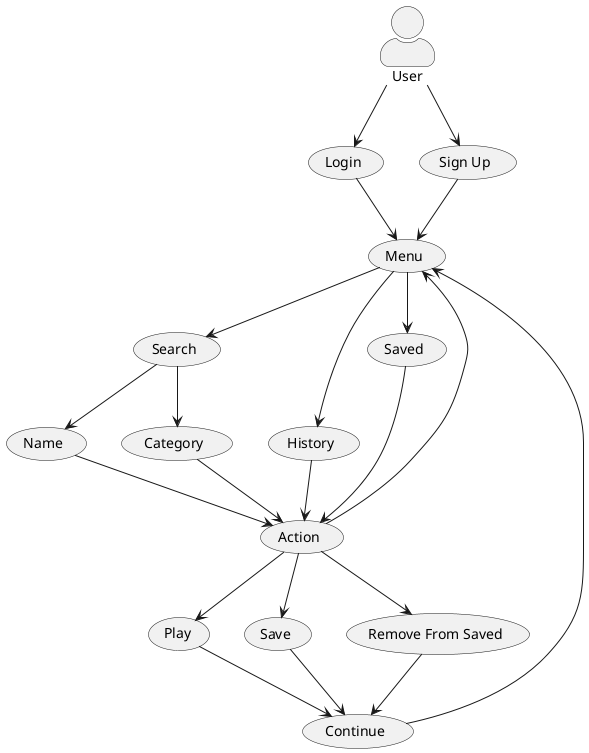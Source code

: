 @startuml
'https://plantuml.com/use-case-diagram


skinparam actorStyle awesome
:User: --> (Login)
:User: --> (Sign Up)
(Sign Up) --> (Menu)
(Login) --> (Menu)
(Menu) --> (Search)
(Menu) --> (History)
(Menu) --> (Saved)
(Search) --> (Name)
(Search) --> (Category)
(Name) --> (Action)
(Category) --> (Action)
(History) --> (Action)
(Saved) --> (Action)
(Action) --> (Play)
(Action) --> (Save)
(Action) --> (Remove From Saved)
(Action) --> (Menu)
(Play) --> (Continue)
(Save) --> (Continue)
(Remove From Saved) --> (Continue)
(Continue) --> (Menu)

@enduml